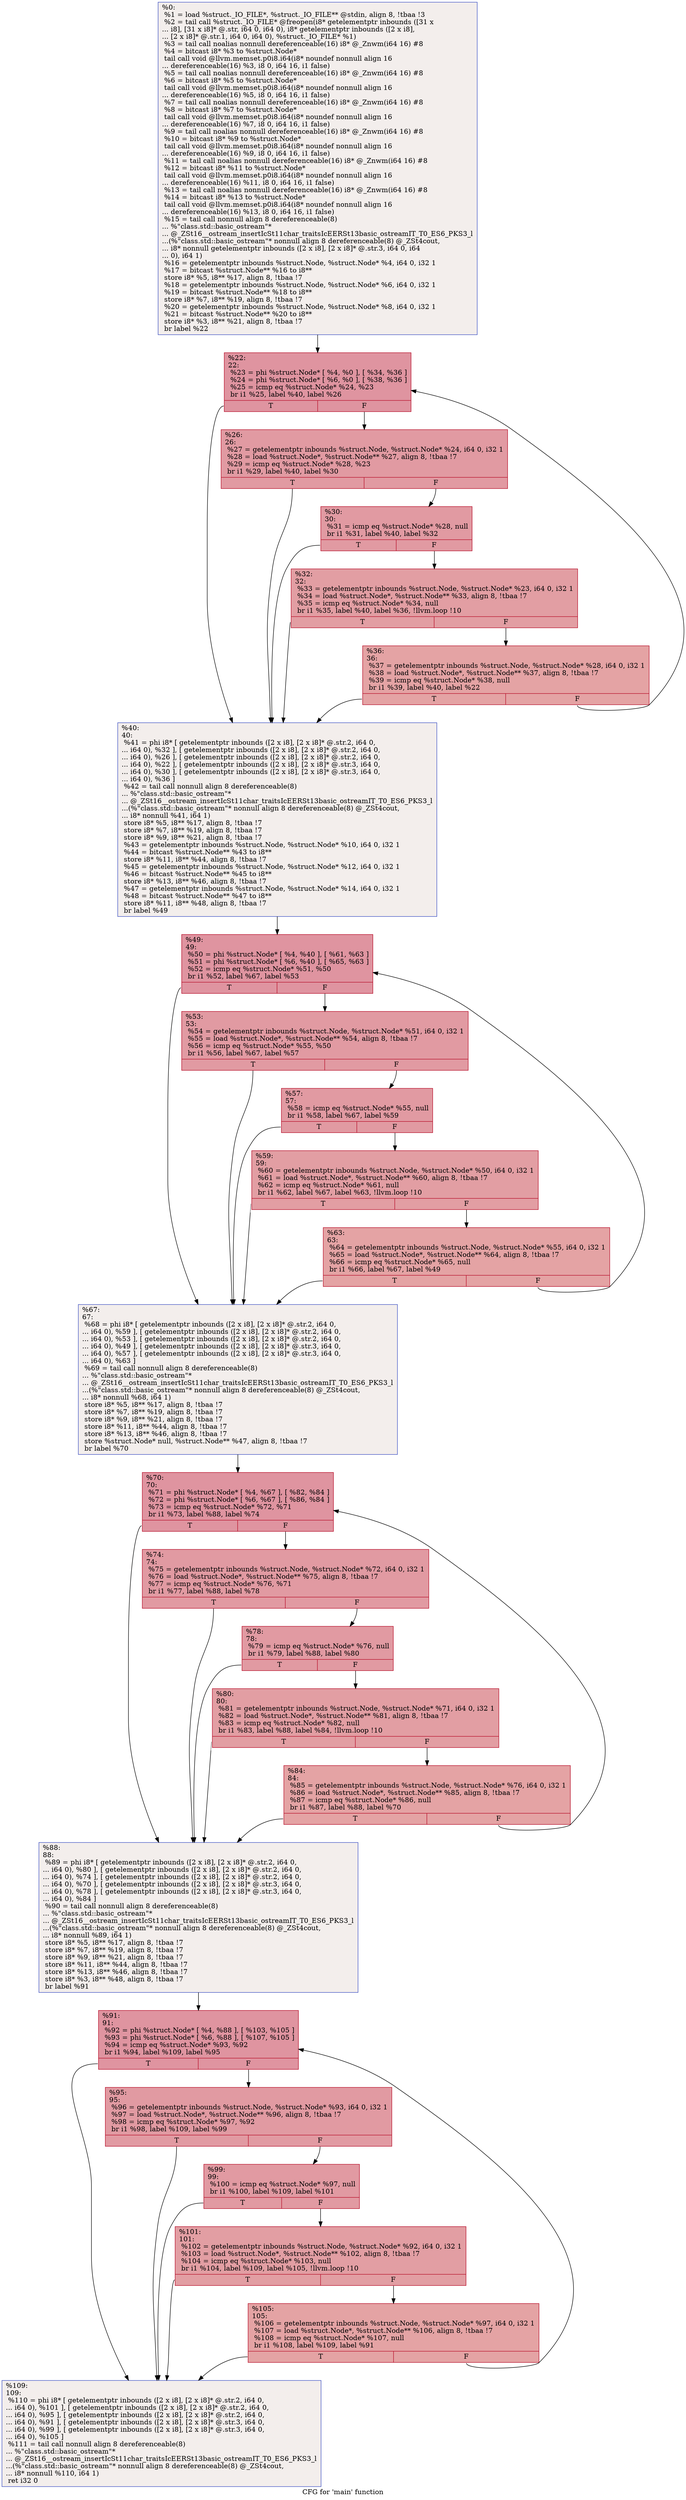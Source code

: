 digraph "CFG for 'main' function" {
	label="CFG for 'main' function";

	Node0x556e14026e60 [shape=record,color="#3d50c3ff", style=filled, fillcolor="#e3d9d370",label="{%0:\l  %1 = load %struct._IO_FILE*, %struct._IO_FILE** @stdin, align 8, !tbaa !3\l  %2 = tail call %struct._IO_FILE* @freopen(i8* getelementptr inbounds ([31 x\l... i8], [31 x i8]* @.str, i64 0, i64 0), i8* getelementptr inbounds ([2 x i8],\l... [2 x i8]* @.str.1, i64 0, i64 0), %struct._IO_FILE* %1)\l  %3 = tail call noalias nonnull dereferenceable(16) i8* @_Znwm(i64 16) #8\l  %4 = bitcast i8* %3 to %struct.Node*\l  tail call void @llvm.memset.p0i8.i64(i8* noundef nonnull align 16\l... dereferenceable(16) %3, i8 0, i64 16, i1 false)\l  %5 = tail call noalias nonnull dereferenceable(16) i8* @_Znwm(i64 16) #8\l  %6 = bitcast i8* %5 to %struct.Node*\l  tail call void @llvm.memset.p0i8.i64(i8* noundef nonnull align 16\l... dereferenceable(16) %5, i8 0, i64 16, i1 false)\l  %7 = tail call noalias nonnull dereferenceable(16) i8* @_Znwm(i64 16) #8\l  %8 = bitcast i8* %7 to %struct.Node*\l  tail call void @llvm.memset.p0i8.i64(i8* noundef nonnull align 16\l... dereferenceable(16) %7, i8 0, i64 16, i1 false)\l  %9 = tail call noalias nonnull dereferenceable(16) i8* @_Znwm(i64 16) #8\l  %10 = bitcast i8* %9 to %struct.Node*\l  tail call void @llvm.memset.p0i8.i64(i8* noundef nonnull align 16\l... dereferenceable(16) %9, i8 0, i64 16, i1 false)\l  %11 = tail call noalias nonnull dereferenceable(16) i8* @_Znwm(i64 16) #8\l  %12 = bitcast i8* %11 to %struct.Node*\l  tail call void @llvm.memset.p0i8.i64(i8* noundef nonnull align 16\l... dereferenceable(16) %11, i8 0, i64 16, i1 false)\l  %13 = tail call noalias nonnull dereferenceable(16) i8* @_Znwm(i64 16) #8\l  %14 = bitcast i8* %13 to %struct.Node*\l  tail call void @llvm.memset.p0i8.i64(i8* noundef nonnull align 16\l... dereferenceable(16) %13, i8 0, i64 16, i1 false)\l  %15 = tail call nonnull align 8 dereferenceable(8)\l... %\"class.std::basic_ostream\"*\l... @_ZSt16__ostream_insertIcSt11char_traitsIcEERSt13basic_ostreamIT_T0_ES6_PKS3_l\l...(%\"class.std::basic_ostream\"* nonnull align 8 dereferenceable(8) @_ZSt4cout,\l... i8* nonnull getelementptr inbounds ([2 x i8], [2 x i8]* @.str.3, i64 0, i64\l... 0), i64 1)\l  %16 = getelementptr inbounds %struct.Node, %struct.Node* %4, i64 0, i32 1\l  %17 = bitcast %struct.Node** %16 to i8**\l  store i8* %5, i8** %17, align 8, !tbaa !7\l  %18 = getelementptr inbounds %struct.Node, %struct.Node* %6, i64 0, i32 1\l  %19 = bitcast %struct.Node** %18 to i8**\l  store i8* %7, i8** %19, align 8, !tbaa !7\l  %20 = getelementptr inbounds %struct.Node, %struct.Node* %8, i64 0, i32 1\l  %21 = bitcast %struct.Node** %20 to i8**\l  store i8* %3, i8** %21, align 8, !tbaa !7\l  br label %22\l}"];
	Node0x556e14026e60 -> Node0x556e1402a190;
	Node0x556e1402a190 [shape=record,color="#b70d28ff", style=filled, fillcolor="#b70d2870",label="{%22:\l22:                                               \l  %23 = phi %struct.Node* [ %4, %0 ], [ %34, %36 ]\l  %24 = phi %struct.Node* [ %6, %0 ], [ %38, %36 ]\l  %25 = icmp eq %struct.Node* %24, %23\l  br i1 %25, label %40, label %26\l|{<s0>T|<s1>F}}"];
	Node0x556e1402a190:s0 -> Node0x556e1402a550;
	Node0x556e1402a190:s1 -> Node0x556e1402a5e0;
	Node0x556e1402a5e0 [shape=record,color="#b70d28ff", style=filled, fillcolor="#bb1b2c70",label="{%26:\l26:                                               \l  %27 = getelementptr inbounds %struct.Node, %struct.Node* %24, i64 0, i32 1\l  %28 = load %struct.Node*, %struct.Node** %27, align 8, !tbaa !7\l  %29 = icmp eq %struct.Node* %28, %23\l  br i1 %29, label %40, label %30\l|{<s0>T|<s1>F}}"];
	Node0x556e1402a5e0:s0 -> Node0x556e1402a550;
	Node0x556e1402a5e0:s1 -> Node0x556e1402a8e0;
	Node0x556e1402a8e0 [shape=record,color="#b70d28ff", style=filled, fillcolor="#bb1b2c70",label="{%30:\l30:                                               \l  %31 = icmp eq %struct.Node* %28, null\l  br i1 %31, label %40, label %32\l|{<s0>T|<s1>F}}"];
	Node0x556e1402a8e0:s0 -> Node0x556e1402a550;
	Node0x556e1402a8e0:s1 -> Node0x556e1402aa70;
	Node0x556e1402aa70 [shape=record,color="#b70d28ff", style=filled, fillcolor="#be242e70",label="{%32:\l32:                                               \l  %33 = getelementptr inbounds %struct.Node, %struct.Node* %23, i64 0, i32 1\l  %34 = load %struct.Node*, %struct.Node** %33, align 8, !tbaa !7\l  %35 = icmp eq %struct.Node* %34, null\l  br i1 %35, label %40, label %36, !llvm.loop !10\l|{<s0>T|<s1>F}}"];
	Node0x556e1402aa70:s0 -> Node0x556e1402a550;
	Node0x556e1402aa70:s1 -> Node0x556e1402a2c0;
	Node0x556e1402a2c0 [shape=record,color="#b70d28ff", style=filled, fillcolor="#c32e3170",label="{%36:\l36:                                               \l  %37 = getelementptr inbounds %struct.Node, %struct.Node* %28, i64 0, i32 1\l  %38 = load %struct.Node*, %struct.Node** %37, align 8, !tbaa !7\l  %39 = icmp eq %struct.Node* %38, null\l  br i1 %39, label %40, label %22\l|{<s0>T|<s1>F}}"];
	Node0x556e1402a2c0:s0 -> Node0x556e1402a550;
	Node0x556e1402a2c0:s1 -> Node0x556e1402a190;
	Node0x556e1402a550 [shape=record,color="#3d50c3ff", style=filled, fillcolor="#e3d9d370",label="{%40:\l40:                                               \l  %41 = phi i8* [ getelementptr inbounds ([2 x i8], [2 x i8]* @.str.2, i64 0,\l... i64 0), %32 ], [ getelementptr inbounds ([2 x i8], [2 x i8]* @.str.2, i64 0,\l... i64 0), %26 ], [ getelementptr inbounds ([2 x i8], [2 x i8]* @.str.2, i64 0,\l... i64 0), %22 ], [ getelementptr inbounds ([2 x i8], [2 x i8]* @.str.3, i64 0,\l... i64 0), %30 ], [ getelementptr inbounds ([2 x i8], [2 x i8]* @.str.3, i64 0,\l... i64 0), %36 ]\l  %42 = tail call nonnull align 8 dereferenceable(8)\l... %\"class.std::basic_ostream\"*\l... @_ZSt16__ostream_insertIcSt11char_traitsIcEERSt13basic_ostreamIT_T0_ES6_PKS3_l\l...(%\"class.std::basic_ostream\"* nonnull align 8 dereferenceable(8) @_ZSt4cout,\l... i8* nonnull %41, i64 1)\l  store i8* %5, i8** %17, align 8, !tbaa !7\l  store i8* %7, i8** %19, align 8, !tbaa !7\l  store i8* %9, i8** %21, align 8, !tbaa !7\l  %43 = getelementptr inbounds %struct.Node, %struct.Node* %10, i64 0, i32 1\l  %44 = bitcast %struct.Node** %43 to i8**\l  store i8* %11, i8** %44, align 8, !tbaa !7\l  %45 = getelementptr inbounds %struct.Node, %struct.Node* %12, i64 0, i32 1\l  %46 = bitcast %struct.Node** %45 to i8**\l  store i8* %13, i8** %46, align 8, !tbaa !7\l  %47 = getelementptr inbounds %struct.Node, %struct.Node* %14, i64 0, i32 1\l  %48 = bitcast %struct.Node** %47 to i8**\l  store i8* %11, i8** %48, align 8, !tbaa !7\l  br label %49\l}"];
	Node0x556e1402a550 -> Node0x556e1402c220;
	Node0x556e1402c220 [shape=record,color="#b70d28ff", style=filled, fillcolor="#b70d2870",label="{%49:\l49:                                               \l  %50 = phi %struct.Node* [ %4, %40 ], [ %61, %63 ]\l  %51 = phi %struct.Node* [ %6, %40 ], [ %65, %63 ]\l  %52 = icmp eq %struct.Node* %51, %50\l  br i1 %52, label %67, label %53\l|{<s0>T|<s1>F}}"];
	Node0x556e1402c220:s0 -> Node0x556e1402c460;
	Node0x556e1402c220:s1 -> Node0x556e1402c4b0;
	Node0x556e1402c4b0 [shape=record,color="#b70d28ff", style=filled, fillcolor="#bb1b2c70",label="{%53:\l53:                                               \l  %54 = getelementptr inbounds %struct.Node, %struct.Node* %51, i64 0, i32 1\l  %55 = load %struct.Node*, %struct.Node** %54, align 8, !tbaa !7\l  %56 = icmp eq %struct.Node* %55, %50\l  br i1 %56, label %67, label %57\l|{<s0>T|<s1>F}}"];
	Node0x556e1402c4b0:s0 -> Node0x556e1402c460;
	Node0x556e1402c4b0:s1 -> Node0x556e1402c770;
	Node0x556e1402c770 [shape=record,color="#b70d28ff", style=filled, fillcolor="#bb1b2c70",label="{%57:\l57:                                               \l  %58 = icmp eq %struct.Node* %55, null\l  br i1 %58, label %67, label %59\l|{<s0>T|<s1>F}}"];
	Node0x556e1402c770:s0 -> Node0x556e1402c460;
	Node0x556e1402c770:s1 -> Node0x556e1402c900;
	Node0x556e1402c900 [shape=record,color="#b70d28ff", style=filled, fillcolor="#be242e70",label="{%59:\l59:                                               \l  %60 = getelementptr inbounds %struct.Node, %struct.Node* %50, i64 0, i32 1\l  %61 = load %struct.Node*, %struct.Node** %60, align 8, !tbaa !7\l  %62 = icmp eq %struct.Node* %61, null\l  br i1 %62, label %67, label %63, !llvm.loop !10\l|{<s0>T|<s1>F}}"];
	Node0x556e1402c900:s0 -> Node0x556e1402c460;
	Node0x556e1402c900:s1 -> Node0x556e1402c2e0;
	Node0x556e1402c2e0 [shape=record,color="#b70d28ff", style=filled, fillcolor="#c32e3170",label="{%63:\l63:                                               \l  %64 = getelementptr inbounds %struct.Node, %struct.Node* %55, i64 0, i32 1\l  %65 = load %struct.Node*, %struct.Node** %64, align 8, !tbaa !7\l  %66 = icmp eq %struct.Node* %65, null\l  br i1 %66, label %67, label %49\l|{<s0>T|<s1>F}}"];
	Node0x556e1402c2e0:s0 -> Node0x556e1402c460;
	Node0x556e1402c2e0:s1 -> Node0x556e1402c220;
	Node0x556e1402c460 [shape=record,color="#3d50c3ff", style=filled, fillcolor="#e3d9d370",label="{%67:\l67:                                               \l  %68 = phi i8* [ getelementptr inbounds ([2 x i8], [2 x i8]* @.str.2, i64 0,\l... i64 0), %59 ], [ getelementptr inbounds ([2 x i8], [2 x i8]* @.str.2, i64 0,\l... i64 0), %53 ], [ getelementptr inbounds ([2 x i8], [2 x i8]* @.str.2, i64 0,\l... i64 0), %49 ], [ getelementptr inbounds ([2 x i8], [2 x i8]* @.str.3, i64 0,\l... i64 0), %57 ], [ getelementptr inbounds ([2 x i8], [2 x i8]* @.str.3, i64 0,\l... i64 0), %63 ]\l  %69 = tail call nonnull align 8 dereferenceable(8)\l... %\"class.std::basic_ostream\"*\l... @_ZSt16__ostream_insertIcSt11char_traitsIcEERSt13basic_ostreamIT_T0_ES6_PKS3_l\l...(%\"class.std::basic_ostream\"* nonnull align 8 dereferenceable(8) @_ZSt4cout,\l... i8* nonnull %68, i64 1)\l  store i8* %5, i8** %17, align 8, !tbaa !7\l  store i8* %7, i8** %19, align 8, !tbaa !7\l  store i8* %9, i8** %21, align 8, !tbaa !7\l  store i8* %11, i8** %44, align 8, !tbaa !7\l  store i8* %13, i8** %46, align 8, !tbaa !7\l  store %struct.Node* null, %struct.Node** %47, align 8, !tbaa !7\l  br label %70\l}"];
	Node0x556e1402c460 -> Node0x556e1402d880;
	Node0x556e1402d880 [shape=record,color="#b70d28ff", style=filled, fillcolor="#b70d2870",label="{%70:\l70:                                               \l  %71 = phi %struct.Node* [ %4, %67 ], [ %82, %84 ]\l  %72 = phi %struct.Node* [ %6, %67 ], [ %86, %84 ]\l  %73 = icmp eq %struct.Node* %72, %71\l  br i1 %73, label %88, label %74\l|{<s0>T|<s1>F}}"];
	Node0x556e1402d880:s0 -> Node0x556e1402dac0;
	Node0x556e1402d880:s1 -> Node0x556e1402db10;
	Node0x556e1402db10 [shape=record,color="#b70d28ff", style=filled, fillcolor="#bb1b2c70",label="{%74:\l74:                                               \l  %75 = getelementptr inbounds %struct.Node, %struct.Node* %72, i64 0, i32 1\l  %76 = load %struct.Node*, %struct.Node** %75, align 8, !tbaa !7\l  %77 = icmp eq %struct.Node* %76, %71\l  br i1 %77, label %88, label %78\l|{<s0>T|<s1>F}}"];
	Node0x556e1402db10:s0 -> Node0x556e1402dac0;
	Node0x556e1402db10:s1 -> Node0x556e1402ddd0;
	Node0x556e1402ddd0 [shape=record,color="#b70d28ff", style=filled, fillcolor="#bb1b2c70",label="{%78:\l78:                                               \l  %79 = icmp eq %struct.Node* %76, null\l  br i1 %79, label %88, label %80\l|{<s0>T|<s1>F}}"];
	Node0x556e1402ddd0:s0 -> Node0x556e1402dac0;
	Node0x556e1402ddd0:s1 -> Node0x556e1402df60;
	Node0x556e1402df60 [shape=record,color="#b70d28ff", style=filled, fillcolor="#be242e70",label="{%80:\l80:                                               \l  %81 = getelementptr inbounds %struct.Node, %struct.Node* %71, i64 0, i32 1\l  %82 = load %struct.Node*, %struct.Node** %81, align 8, !tbaa !7\l  %83 = icmp eq %struct.Node* %82, null\l  br i1 %83, label %88, label %84, !llvm.loop !10\l|{<s0>T|<s1>F}}"];
	Node0x556e1402df60:s0 -> Node0x556e1402dac0;
	Node0x556e1402df60:s1 -> Node0x556e1402d940;
	Node0x556e1402d940 [shape=record,color="#b70d28ff", style=filled, fillcolor="#c32e3170",label="{%84:\l84:                                               \l  %85 = getelementptr inbounds %struct.Node, %struct.Node* %76, i64 0, i32 1\l  %86 = load %struct.Node*, %struct.Node** %85, align 8, !tbaa !7\l  %87 = icmp eq %struct.Node* %86, null\l  br i1 %87, label %88, label %70\l|{<s0>T|<s1>F}}"];
	Node0x556e1402d940:s0 -> Node0x556e1402dac0;
	Node0x556e1402d940:s1 -> Node0x556e1402d880;
	Node0x556e1402dac0 [shape=record,color="#3d50c3ff", style=filled, fillcolor="#e3d9d370",label="{%88:\l88:                                               \l  %89 = phi i8* [ getelementptr inbounds ([2 x i8], [2 x i8]* @.str.2, i64 0,\l... i64 0), %80 ], [ getelementptr inbounds ([2 x i8], [2 x i8]* @.str.2, i64 0,\l... i64 0), %74 ], [ getelementptr inbounds ([2 x i8], [2 x i8]* @.str.2, i64 0,\l... i64 0), %70 ], [ getelementptr inbounds ([2 x i8], [2 x i8]* @.str.3, i64 0,\l... i64 0), %78 ], [ getelementptr inbounds ([2 x i8], [2 x i8]* @.str.3, i64 0,\l... i64 0), %84 ]\l  %90 = tail call nonnull align 8 dereferenceable(8)\l... %\"class.std::basic_ostream\"*\l... @_ZSt16__ostream_insertIcSt11char_traitsIcEERSt13basic_ostreamIT_T0_ES6_PKS3_l\l...(%\"class.std::basic_ostream\"* nonnull align 8 dereferenceable(8) @_ZSt4cout,\l... i8* nonnull %89, i64 1)\l  store i8* %5, i8** %17, align 8, !tbaa !7\l  store i8* %7, i8** %19, align 8, !tbaa !7\l  store i8* %9, i8** %21, align 8, !tbaa !7\l  store i8* %11, i8** %44, align 8, !tbaa !7\l  store i8* %13, i8** %46, align 8, !tbaa !7\l  store i8* %3, i8** %48, align 8, !tbaa !7\l  br label %91\l}"];
	Node0x556e1402dac0 -> Node0x556e1402ead0;
	Node0x556e1402ead0 [shape=record,color="#b70d28ff", style=filled, fillcolor="#b70d2870",label="{%91:\l91:                                               \l  %92 = phi %struct.Node* [ %4, %88 ], [ %103, %105 ]\l  %93 = phi %struct.Node* [ %6, %88 ], [ %107, %105 ]\l  %94 = icmp eq %struct.Node* %93, %92\l  br i1 %94, label %109, label %95\l|{<s0>T|<s1>F}}"];
	Node0x556e1402ead0:s0 -> Node0x556e1402ed10;
	Node0x556e1402ead0:s1 -> Node0x556e1402ed60;
	Node0x556e1402ed60 [shape=record,color="#b70d28ff", style=filled, fillcolor="#bb1b2c70",label="{%95:\l95:                                               \l  %96 = getelementptr inbounds %struct.Node, %struct.Node* %93, i64 0, i32 1\l  %97 = load %struct.Node*, %struct.Node** %96, align 8, !tbaa !7\l  %98 = icmp eq %struct.Node* %97, %92\l  br i1 %98, label %109, label %99\l|{<s0>T|<s1>F}}"];
	Node0x556e1402ed60:s0 -> Node0x556e1402ed10;
	Node0x556e1402ed60:s1 -> Node0x556e1402f020;
	Node0x556e1402f020 [shape=record,color="#b70d28ff", style=filled, fillcolor="#bb1b2c70",label="{%99:\l99:                                               \l  %100 = icmp eq %struct.Node* %97, null\l  br i1 %100, label %109, label %101\l|{<s0>T|<s1>F}}"];
	Node0x556e1402f020:s0 -> Node0x556e1402ed10;
	Node0x556e1402f020:s1 -> Node0x556e1402f1b0;
	Node0x556e1402f1b0 [shape=record,color="#b70d28ff", style=filled, fillcolor="#be242e70",label="{%101:\l101:                                              \l  %102 = getelementptr inbounds %struct.Node, %struct.Node* %92, i64 0, i32 1\l  %103 = load %struct.Node*, %struct.Node** %102, align 8, !tbaa !7\l  %104 = icmp eq %struct.Node* %103, null\l  br i1 %104, label %109, label %105, !llvm.loop !10\l|{<s0>T|<s1>F}}"];
	Node0x556e1402f1b0:s0 -> Node0x556e1402ed10;
	Node0x556e1402f1b0:s1 -> Node0x556e1402eb90;
	Node0x556e1402eb90 [shape=record,color="#b70d28ff", style=filled, fillcolor="#c32e3170",label="{%105:\l105:                                              \l  %106 = getelementptr inbounds %struct.Node, %struct.Node* %97, i64 0, i32 1\l  %107 = load %struct.Node*, %struct.Node** %106, align 8, !tbaa !7\l  %108 = icmp eq %struct.Node* %107, null\l  br i1 %108, label %109, label %91\l|{<s0>T|<s1>F}}"];
	Node0x556e1402eb90:s0 -> Node0x556e1402ed10;
	Node0x556e1402eb90:s1 -> Node0x556e1402ead0;
	Node0x556e1402ed10 [shape=record,color="#3d50c3ff", style=filled, fillcolor="#e3d9d370",label="{%109:\l109:                                              \l  %110 = phi i8* [ getelementptr inbounds ([2 x i8], [2 x i8]* @.str.2, i64 0,\l... i64 0), %101 ], [ getelementptr inbounds ([2 x i8], [2 x i8]* @.str.2, i64 0,\l... i64 0), %95 ], [ getelementptr inbounds ([2 x i8], [2 x i8]* @.str.2, i64 0,\l... i64 0), %91 ], [ getelementptr inbounds ([2 x i8], [2 x i8]* @.str.3, i64 0,\l... i64 0), %99 ], [ getelementptr inbounds ([2 x i8], [2 x i8]* @.str.3, i64 0,\l... i64 0), %105 ]\l  %111 = tail call nonnull align 8 dereferenceable(8)\l... %\"class.std::basic_ostream\"*\l... @_ZSt16__ostream_insertIcSt11char_traitsIcEERSt13basic_ostreamIT_T0_ES6_PKS3_l\l...(%\"class.std::basic_ostream\"* nonnull align 8 dereferenceable(8) @_ZSt4cout,\l... i8* nonnull %110, i64 1)\l  ret i32 0\l}"];
}
